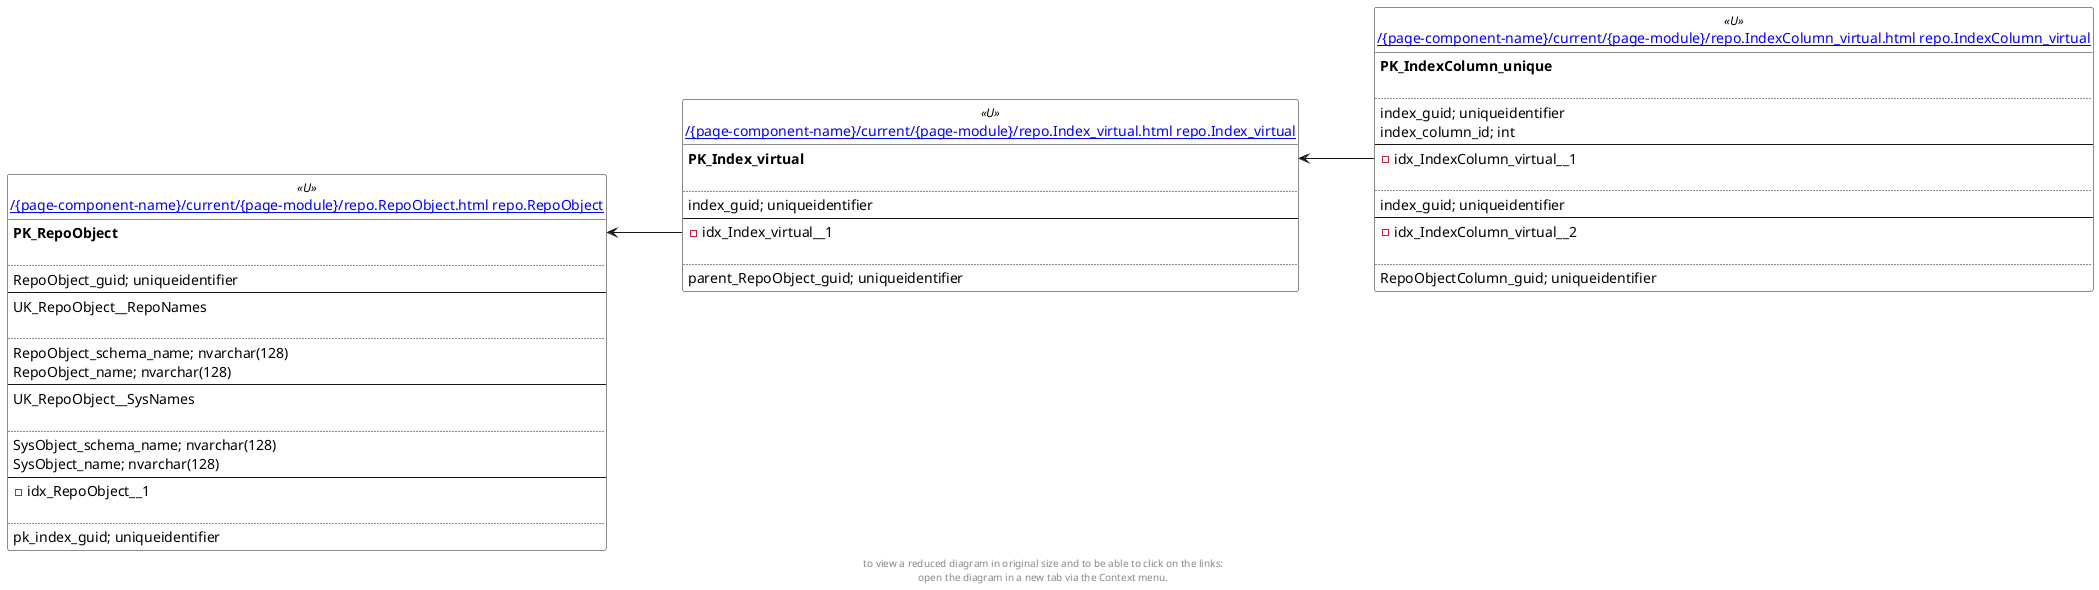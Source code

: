@startuml
left to right direction
'top to bottom direction
hide circle
'avoide "." issues:
set namespaceSeparator none


skinparam class {
  BackgroundColor White
  BackgroundColor<<FN>> Yellow
  BackgroundColor<<FS>> Yellow
  BackgroundColor<<FT>> LightGray
  BackgroundColor<<IF>> Yellow
  BackgroundColor<<IS>> Yellow
  BackgroundColor<<P>> Aqua
  BackgroundColor<<PC>> Aqua
  BackgroundColor<<SN>> Yellow
  BackgroundColor<<SO>> SlateBlue
  BackgroundColor<<TF>> LightGray
  BackgroundColor<<TR>> Tomato
  BackgroundColor<<U>> White
  BackgroundColor<<V>> WhiteSmoke
  BackgroundColor<<X>> Aqua
}


entity "[[{site-url}/{page-component-name}/current/{page-module}/repo.Index_virtual.html repo.Index_virtual]]" as repo.Index_virtual << U >> {
**PK_Index_virtual**

..
index_guid; uniqueidentifier
--
- idx_Index_virtual__1

..
parent_RepoObject_guid; uniqueidentifier
}

entity "[[{site-url}/{page-component-name}/current/{page-module}/repo.IndexColumn_virtual.html repo.IndexColumn_virtual]]" as repo.IndexColumn_virtual << U >> {
**PK_IndexColumn_unique**

..
index_guid; uniqueidentifier
index_column_id; int
--
- idx_IndexColumn_virtual__1

..
index_guid; uniqueidentifier
--
- idx_IndexColumn_virtual__2

..
RepoObjectColumn_guid; uniqueidentifier
}

entity "[[{site-url}/{page-component-name}/current/{page-module}/repo.RepoObject.html repo.RepoObject]]" as repo.RepoObject << U >> {
**PK_RepoObject**

..
RepoObject_guid; uniqueidentifier
--
UK_RepoObject__RepoNames

..
RepoObject_schema_name; nvarchar(128)
RepoObject_name; nvarchar(128)
--
UK_RepoObject__SysNames

..
SysObject_schema_name; nvarchar(128)
SysObject_name; nvarchar(128)
--
- idx_RepoObject__1

..
pk_index_guid; uniqueidentifier
}

repo.Index_virtual::PK_Index_virtual <-- repo.IndexColumn_virtual::idx_IndexColumn_virtual__1
repo.RepoObject::PK_RepoObject <-- repo.Index_virtual::idx_Index_virtual__1
footer
to view a reduced diagram in original size and to be able to click on the links:
open the diagram in a new tab via the Context menu.
end footer

@enduml

